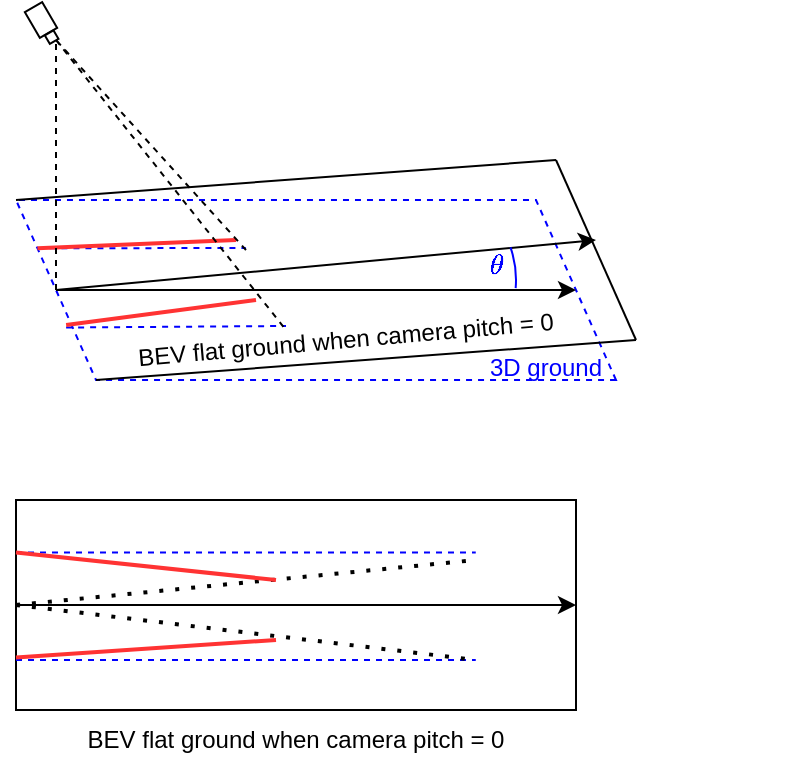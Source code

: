 <mxfile version="20.3.0" type="device"><diagram id="K0augkz8tycblHJBwwO3" name="Seite-1"><mxGraphModel dx="1038" dy="689" grid="1" gridSize="5" guides="1" tooltips="1" connect="1" arrows="1" fold="1" page="1" pageScale="1" pageWidth="827" pageHeight="1169" math="1" shadow="0"><root><mxCell id="0"/><mxCell id="1" parent="0"/><mxCell id="XABMCnbGIcpNzxVM5bpF-1" value="" style="rounded=0;whiteSpace=wrap;html=1;" parent="1" vertex="1"><mxGeometry x="110" y="280" width="280" height="105" as="geometry"/></mxCell><mxCell id="XABMCnbGIcpNzxVM5bpF-3" value="" style="endArrow=classic;html=1;rounded=0;exitX=0;exitY=0.5;exitDx=0;exitDy=0;entryX=1;entryY=0.5;entryDx=0;entryDy=0;" parent="1" source="XABMCnbGIcpNzxVM5bpF-1" target="XABMCnbGIcpNzxVM5bpF-1" edge="1"><mxGeometry width="50" height="50" relative="1" as="geometry"><mxPoint x="305" y="380" as="sourcePoint"/><mxPoint x="355" y="330" as="targetPoint"/></mxGeometry></mxCell><mxCell id="XABMCnbGIcpNzxVM5bpF-8" value="" style="endArrow=none;dashed=1;html=1;rounded=0;exitX=0;exitY=0.25;exitDx=0;exitDy=0;entryX=0.821;entryY=0.25;entryDx=0;entryDy=0;entryPerimeter=0;strokeColor=#0000FF;" parent="1" source="XABMCnbGIcpNzxVM5bpF-1" target="XABMCnbGIcpNzxVM5bpF-1" edge="1"><mxGeometry width="50" height="50" relative="1" as="geometry"><mxPoint x="305" y="380" as="sourcePoint"/><mxPoint x="355" y="330" as="targetPoint"/></mxGeometry></mxCell><mxCell id="XABMCnbGIcpNzxVM5bpF-10" value="" style="endArrow=none;dashed=1;html=1;rounded=0;exitX=0;exitY=0.25;exitDx=0;exitDy=0;entryX=0.821;entryY=0.25;entryDx=0;entryDy=0;entryPerimeter=0;strokeColor=#0000FF;" parent="1" edge="1"><mxGeometry width="50" height="50" relative="1" as="geometry"><mxPoint x="110" y="360" as="sourcePoint"/><mxPoint x="339.88" y="360" as="targetPoint"/></mxGeometry></mxCell><mxCell id="XABMCnbGIcpNzxVM5bpF-11" value="" style="endArrow=none;dashed=1;html=1;dashPattern=1 3;strokeWidth=2;rounded=0;strokeColor=#000000;exitX=0;exitY=0.5;exitDx=0;exitDy=0;" parent="1" source="XABMCnbGIcpNzxVM5bpF-1" edge="1"><mxGeometry width="50" height="50" relative="1" as="geometry"><mxPoint x="110" y="330" as="sourcePoint"/><mxPoint x="340" y="310" as="targetPoint"/></mxGeometry></mxCell><mxCell id="XABMCnbGIcpNzxVM5bpF-12" value="" style="endArrow=none;dashed=1;html=1;dashPattern=1 3;strokeWidth=2;rounded=0;strokeColor=#000000;exitX=0;exitY=0.5;exitDx=0;exitDy=0;" parent="1" source="XABMCnbGIcpNzxVM5bpF-1" edge="1"><mxGeometry width="50" height="50" relative="1" as="geometry"><mxPoint x="120" y="342.5" as="sourcePoint"/><mxPoint x="340" y="360" as="targetPoint"/></mxGeometry></mxCell><mxCell id="XABMCnbGIcpNzxVM5bpF-13" value="" style="endArrow=none;html=1;rounded=0;strokeColor=#FF3333;exitX=0;exitY=0.25;exitDx=0;exitDy=0;strokeWidth=2;" parent="1" source="XABMCnbGIcpNzxVM5bpF-1" edge="1"><mxGeometry width="50" height="50" relative="1" as="geometry"><mxPoint x="230" y="380" as="sourcePoint"/><mxPoint x="240" y="320" as="targetPoint"/></mxGeometry></mxCell><mxCell id="XABMCnbGIcpNzxVM5bpF-14" value="" style="endArrow=none;html=1;rounded=0;strokeColor=#FF3333;exitX=0;exitY=0.75;exitDx=0;exitDy=0;strokeWidth=2;" parent="1" source="XABMCnbGIcpNzxVM5bpF-1" edge="1"><mxGeometry width="50" height="50" relative="1" as="geometry"><mxPoint x="120" y="316.25" as="sourcePoint"/><mxPoint x="240" y="350" as="targetPoint"/></mxGeometry></mxCell><mxCell id="XABMCnbGIcpNzxVM5bpF-15" value="BEV flat ground when camera pitch = 0" style="text;html=1;strokeColor=none;fillColor=none;align=center;verticalAlign=middle;whiteSpace=wrap;rounded=0;" parent="1" vertex="1"><mxGeometry x="120" y="390" width="260" height="20" as="geometry"/></mxCell><mxCell id="XABMCnbGIcpNzxVM5bpF-16" value="" style="shape=parallelogram;perimeter=parallelogramPerimeter;whiteSpace=wrap;html=1;fixedSize=1;flipH=1;size=40;dashed=1;strokeColor=#0000FF;" parent="1" vertex="1"><mxGeometry x="110" y="130" width="300" height="90" as="geometry"/></mxCell><mxCell id="XABMCnbGIcpNzxVM5bpF-18" value="" style="endArrow=none;html=1;rounded=0;strokeColor=#000000;strokeWidth=1;exitX=0;exitY=0;exitDx=0;exitDy=0;" parent="1" edge="1"><mxGeometry width="50" height="50" relative="1" as="geometry"><mxPoint x="150" y="220" as="sourcePoint"/><mxPoint x="420" y="200" as="targetPoint"/></mxGeometry></mxCell><mxCell id="XABMCnbGIcpNzxVM5bpF-19" value="" style="endArrow=none;html=1;rounded=0;strokeColor=#000000;strokeWidth=1;" parent="1" edge="1"><mxGeometry width="50" height="50" relative="1" as="geometry"><mxPoint x="420" y="200" as="sourcePoint"/><mxPoint x="380" y="110" as="targetPoint"/></mxGeometry></mxCell><mxCell id="XABMCnbGIcpNzxVM5bpF-20" value="" style="endArrow=classic;html=1;rounded=0;strokeColor=#000000;strokeWidth=1;exitX=0;exitY=0.5;exitDx=0;exitDy=0;" parent="1" source="XABMCnbGIcpNzxVM5bpF-16" edge="1"><mxGeometry width="50" height="50" relative="1" as="geometry"><mxPoint x="240" y="350" as="sourcePoint"/><mxPoint x="400" y="150" as="targetPoint"/></mxGeometry></mxCell><mxCell id="XABMCnbGIcpNzxVM5bpF-21" value="" style="endArrow=classic;html=1;rounded=0;strokeColor=#000000;strokeWidth=1;exitX=0;exitY=0.5;exitDx=0;exitDy=0;entryX=1;entryY=0.5;entryDx=0;entryDy=0;" parent="1" source="XABMCnbGIcpNzxVM5bpF-16" target="XABMCnbGIcpNzxVM5bpF-16" edge="1"><mxGeometry width="50" height="50" relative="1" as="geometry"><mxPoint x="140" y="185" as="sourcePoint"/><mxPoint x="410" y="160" as="targetPoint"/></mxGeometry></mxCell><mxCell id="XABMCnbGIcpNzxVM5bpF-22" value="" style="verticalLabelPosition=bottom;verticalAlign=top;html=1;shape=mxgraph.basic.arc;startAngle=0.322;endAngle=0.388;strokeColor=#0000FF;rotation=-45;" parent="1" vertex="1"><mxGeometry x="260" y="120" width="100" height="100" as="geometry"/></mxCell><mxCell id="XABMCnbGIcpNzxVM5bpF-24" value="" style="endArrow=none;html=1;rounded=0;strokeColor=#000000;strokeWidth=1;" parent="1" edge="1"><mxGeometry width="50" height="50" relative="1" as="geometry"><mxPoint x="110" y="130" as="sourcePoint"/><mxPoint x="380" y="110" as="targetPoint"/></mxGeometry></mxCell><mxCell id="XABMCnbGIcpNzxVM5bpF-25" value="" style="endArrow=none;dashed=1;html=1;rounded=0;strokeColor=#0000FF;exitX=0;exitY=0.25;exitDx=0;exitDy=0;entryX=0.617;entryY=0.267;entryDx=0;entryDy=0;entryPerimeter=0;" parent="1" source="XABMCnbGIcpNzxVM5bpF-16" target="XABMCnbGIcpNzxVM5bpF-16" edge="1"><mxGeometry width="50" height="50" relative="1" as="geometry"><mxPoint x="130" y="144" as="sourcePoint"/><mxPoint x="220" y="154" as="targetPoint"/></mxGeometry></mxCell><mxCell id="XABMCnbGIcpNzxVM5bpF-26" value="" style="endArrow=none;dashed=1;html=1;rounded=0;exitX=0;exitY=0.25;exitDx=0;exitDy=0;strokeColor=#0000FF;" parent="1" edge="1"><mxGeometry width="50" height="50" relative="1" as="geometry"><mxPoint x="135.06" y="193.75" as="sourcePoint"/><mxPoint x="245" y="193" as="targetPoint"/></mxGeometry></mxCell><mxCell id="XABMCnbGIcpNzxVM5bpF-27" value="" style="endArrow=none;html=1;rounded=0;strokeColor=#FF3333;exitX=0;exitY=0.25;exitDx=0;exitDy=0;strokeWidth=2;" parent="1" source="XABMCnbGIcpNzxVM5bpF-16" edge="1"><mxGeometry width="50" height="50" relative="1" as="geometry"><mxPoint x="135.06" y="140" as="sourcePoint"/><mxPoint x="220" y="150" as="targetPoint"/></mxGeometry></mxCell><mxCell id="XABMCnbGIcpNzxVM5bpF-28" value="" style="endArrow=none;html=1;rounded=0;strokeColor=#FF3333;exitX=0;exitY=0.75;exitDx=0;exitDy=0;strokeWidth=2;" parent="1" edge="1"><mxGeometry width="50" height="50" relative="1" as="geometry"><mxPoint x="135.06" y="192.5" as="sourcePoint"/><mxPoint x="230" y="180" as="targetPoint"/></mxGeometry></mxCell><mxCell id="XABMCnbGIcpNzxVM5bpF-29" value="" style="endArrow=none;dashed=1;html=1;rounded=0;strokeColor=#000000;strokeWidth=1;exitX=0;exitY=0.5;exitDx=0;exitDy=0;" parent="1" source="XABMCnbGIcpNzxVM5bpF-16" edge="1"><mxGeometry width="50" height="50" relative="1" as="geometry"><mxPoint x="240" y="250" as="sourcePoint"/><mxPoint x="130" y="50" as="targetPoint"/></mxGeometry></mxCell><mxCell id="XABMCnbGIcpNzxVM5bpF-30" value="" style="endArrow=none;dashed=1;html=1;rounded=0;strokeColor=#000000;strokeWidth=1;" parent="1" edge="1"><mxGeometry width="50" height="50" relative="1" as="geometry"><mxPoint x="225" y="155" as="sourcePoint"/><mxPoint x="130" y="50" as="targetPoint"/></mxGeometry></mxCell><mxCell id="XABMCnbGIcpNzxVM5bpF-31" value="" style="endArrow=none;dashed=1;html=1;rounded=0;strokeColor=#000000;strokeWidth=1;" parent="1" edge="1"><mxGeometry width="50" height="50" relative="1" as="geometry"><mxPoint x="130" y="50" as="sourcePoint"/><mxPoint x="245" y="195" as="targetPoint"/></mxGeometry></mxCell><mxCell id="XABMCnbGIcpNzxVM5bpF-32" value="BEV flat ground when camera pitch = 0" style="text;html=1;strokeColor=none;fillColor=none;align=center;verticalAlign=middle;whiteSpace=wrap;rounded=0;rotation=-5;" parent="1" vertex="1"><mxGeometry x="145" y="190" width="260" height="20" as="geometry"/></mxCell><mxCell id="XABMCnbGIcpNzxVM5bpF-33" value="3D ground" style="text;html=1;strokeColor=none;fillColor=none;align=center;verticalAlign=middle;whiteSpace=wrap;rounded=0;fontColor=#0000FF;" parent="1" vertex="1"><mxGeometry x="245" y="204" width="260" height="20" as="geometry"/></mxCell><mxCell id="XABMCnbGIcpNzxVM5bpF-36" value="$$\theta$$" style="text;html=1;strokeColor=none;fillColor=none;align=center;verticalAlign=middle;whiteSpace=wrap;rounded=0;fontColor=#0000FF;" parent="1" vertex="1"><mxGeometry x="340" y="155" width="20" height="15" as="geometry"/></mxCell><mxCell id="XABMCnbGIcpNzxVM5bpF-38" value="" style="rounded=0;whiteSpace=wrap;html=1;strokeColor=#000000;fontColor=#0000FF;rotation=60;" parent="1" vertex="1"><mxGeometry x="115" y="35" width="15" height="10" as="geometry"/></mxCell><mxCell id="XABMCnbGIcpNzxVM5bpF-39" value="" style="rounded=0;whiteSpace=wrap;html=1;strokeColor=#000000;fontColor=#0000FF;rotation=60;" parent="1" vertex="1"><mxGeometry x="125.33" y="46.08" width="5" height="5" as="geometry"/></mxCell></root></mxGraphModel></diagram></mxfile>